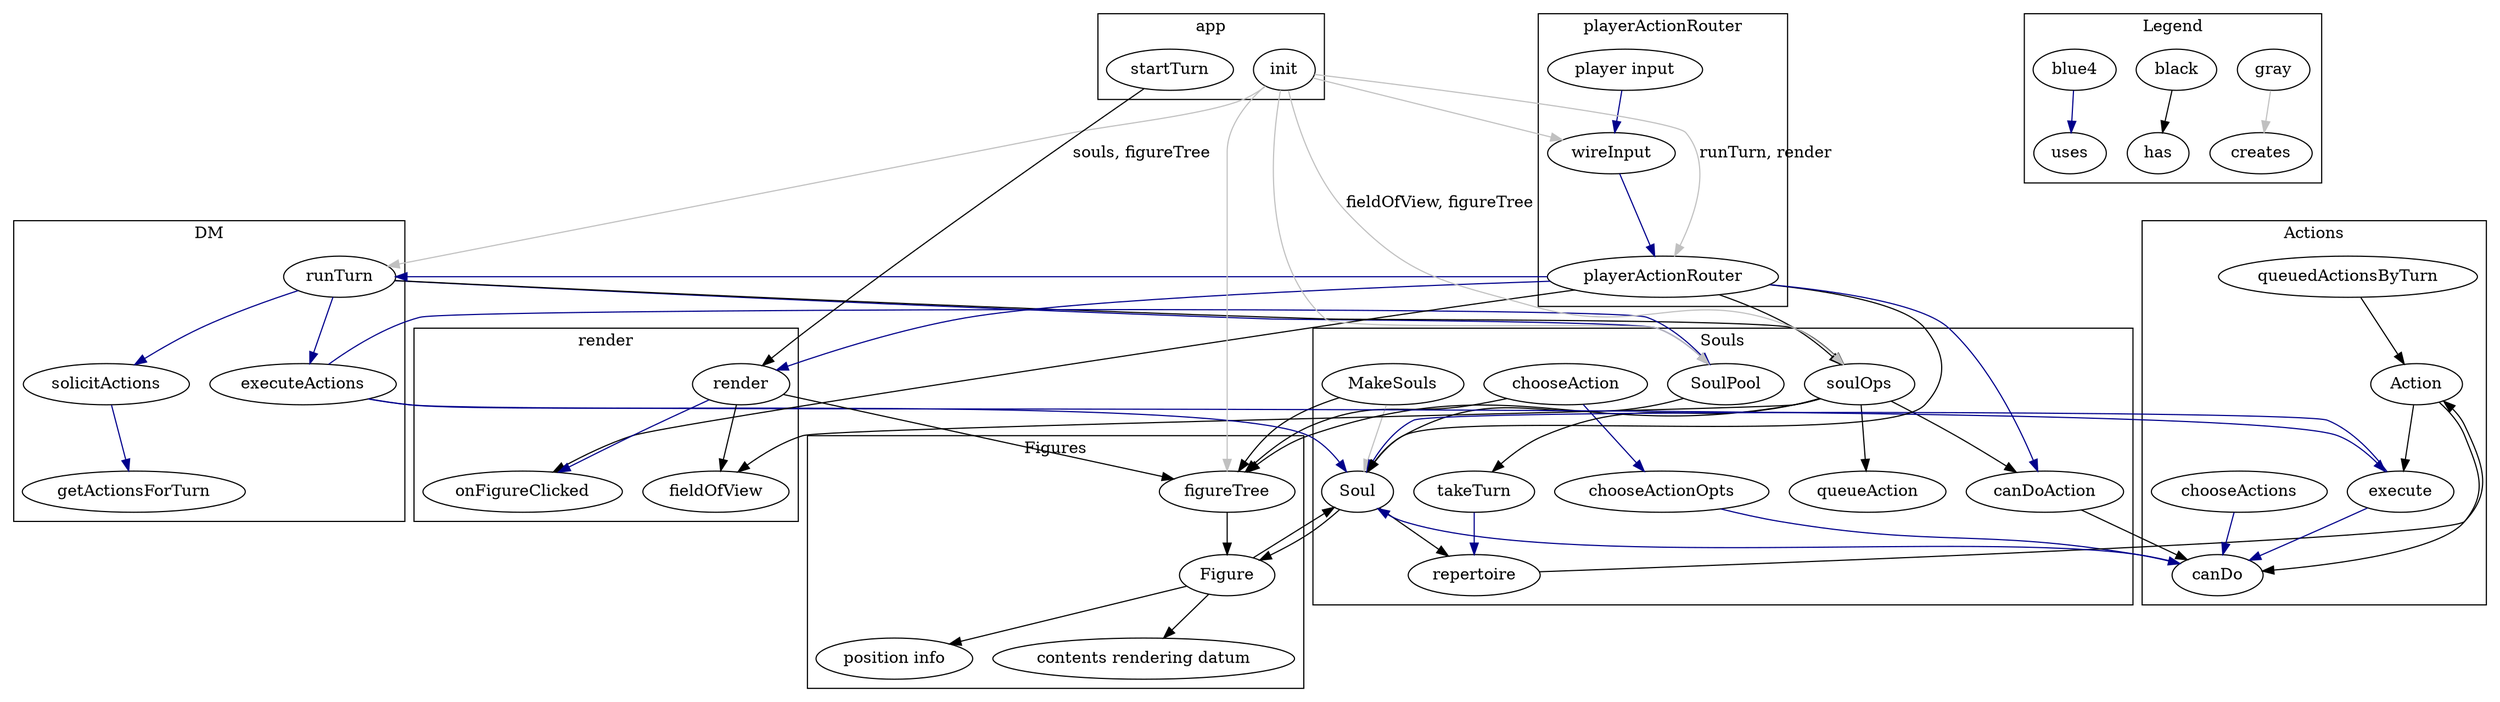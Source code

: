 digraph {
  subgraph cluster_souls {
    label="Souls";
    chooseAction -> chooseActionOpts [color=blue4];
    "MakeSouls" -> Soul [color=gray];
    SoulPool -> Soul;
    Soul -> repertoire;
    soulOps -> canDoAction;
    soulOps -> queueAction;
    soulOps -> takeTurn;
    takeTurn -> repertoire [color=blue4];
  };

  subgraph cluster_actions {
    label="Actions";
    repertoire -> Action;
    queuedActionsByTurn -> Action;
    Action -> execute;
    execute -> Soul [color=blue4];
    chooseActions -> canDo [color=blue4];
    execute -> canDo [color=blue4];
    Action -> canDo;
    canDo -> Soul [color=blue4];
    chooseActionOpts -> canDo [color=blue4];
    canDoAction -> canDo;
  }

  subgraph cluster_figures {
    label="Figures";
    figureTree -> Figure;
    "MakeSouls" -> figureTree;
    soulOps -> figureTree;
    Figure -> "position info"
    Figure -> "contents rendering datum";
    Figure -> Soul;
    Soul -> Figure;
    chooseAction -> figureTree;
  };

  subgraph cluster_dm {
    label="DM";
    runTurn -> solicitActions [color=blue4];
    runTurn -> SoulPool [color=blue4];
    runTurn -> soulOps;
    solicitActions -> getActionsForTurn [color=blue4];
    runTurn -> executeActions [color=blue4];
    executeActions -> Soul [color=blue4];
    executeActions -> SoulPool [color=blue4];
    executeActions -> execute [color=blue4];
  }

  subgraph cluster_playerActionRouter {
    label="playerActionRouter";
    "player input" -> wireInput [color=blue4];
    wireInput -> playerActionRouter [color=blue4];
    playerActionRouter -> canDoAction [color=blue4];
    playerActionRouter -> Soul;
    playerActionRouter -> runTurn [color=blue4];
    playerActionRouter -> soulOps;
  }

  subgraph cluster_render {
    label="render";
    render -> fieldOfView;
    render -> figureTree;
    render -> onFigureClicked [color=blue4];
    playerActionRouter -> onFigureClicked;    
  }

  subgraph cluster_app {
    label="app";
    init -> SoulPool [color=gray];
    init -> figureTree [color=gray];
    init -> wireInput [color=gray];
    init -> runTurn [color=gray, label="souls, figureTree"];
    init -> playerActionRouter [color=gray, label="runTurn, render"];
    init -> soulOps [color=gray, label="fieldOfView, figureTree"];
    playerActionRouter -> render [color=blue4];
    startTurn -> render;
    soulOps -> fieldOfView;
  }

   subgraph cluster_legend {
    label="Legend";
    gray -> creates [color=gray];
    black -> has;
    blue4 -> uses [color=blue4];
   }
}
